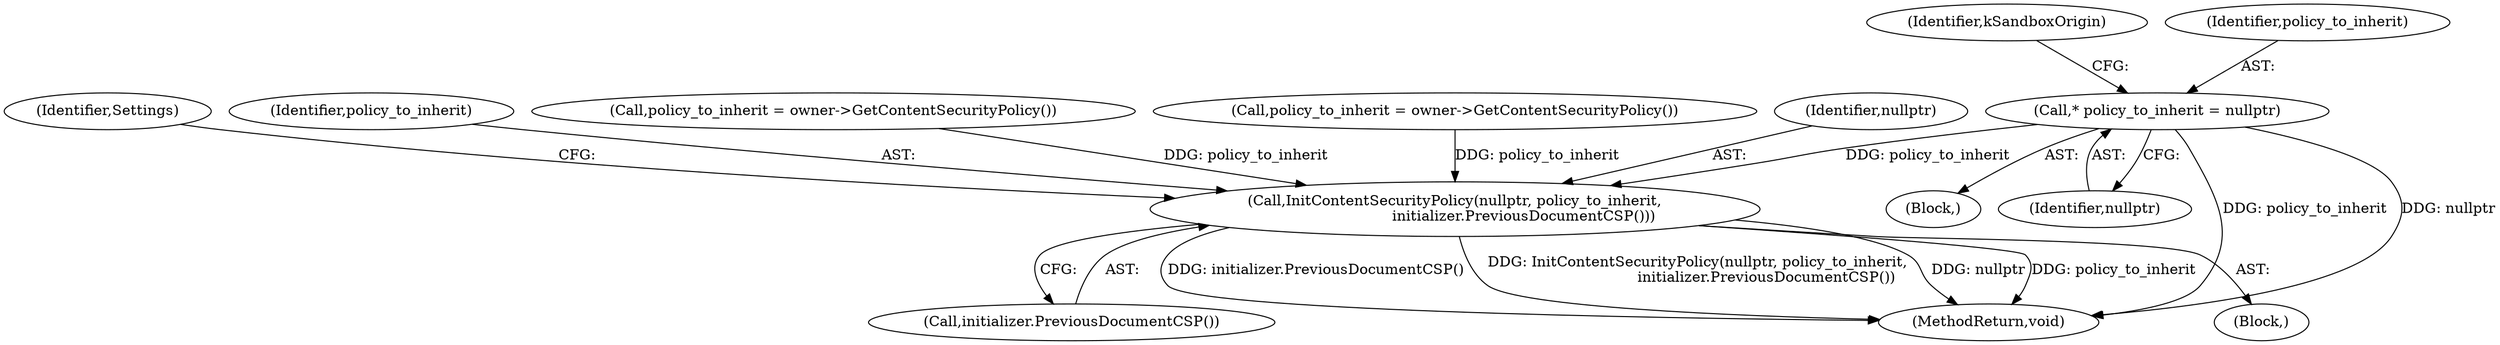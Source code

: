 digraph "1_Chrome_108147dfd1ea159fd3632ef92ccc4ab8952980c7_0@pointer" {
"1000145" [label="(Call,* policy_to_inherit = nullptr)"];
"1000228" [label="(Call,InitContentSecurityPolicy(nullptr, policy_to_inherit,\n                              initializer.PreviousDocumentCSP()))"];
"1000231" [label="(Call,initializer.PreviousDocumentCSP())"];
"1000235" [label="(Identifier,Settings)"];
"1000230" [label="(Identifier,policy_to_inherit)"];
"1000228" [label="(Call,InitContentSecurityPolicy(nullptr, policy_to_inherit,\n                              initializer.PreviousDocumentCSP()))"];
"1000266" [label="(MethodReturn,void)"];
"1000227" [label="(Block,)"];
"1000150" [label="(Identifier,kSandboxOrigin)"];
"1000147" [label="(Identifier,nullptr)"];
"1000192" [label="(Call,policy_to_inherit = owner->GetContentSecurityPolicy())"];
"1000102" [label="(Block,)"];
"1000173" [label="(Call,policy_to_inherit = owner->GetContentSecurityPolicy())"];
"1000229" [label="(Identifier,nullptr)"];
"1000145" [label="(Call,* policy_to_inherit = nullptr)"];
"1000146" [label="(Identifier,policy_to_inherit)"];
"1000145" -> "1000102"  [label="AST: "];
"1000145" -> "1000147"  [label="CFG: "];
"1000146" -> "1000145"  [label="AST: "];
"1000147" -> "1000145"  [label="AST: "];
"1000150" -> "1000145"  [label="CFG: "];
"1000145" -> "1000266"  [label="DDG: policy_to_inherit"];
"1000145" -> "1000266"  [label="DDG: nullptr"];
"1000145" -> "1000228"  [label="DDG: policy_to_inherit"];
"1000228" -> "1000227"  [label="AST: "];
"1000228" -> "1000231"  [label="CFG: "];
"1000229" -> "1000228"  [label="AST: "];
"1000230" -> "1000228"  [label="AST: "];
"1000231" -> "1000228"  [label="AST: "];
"1000235" -> "1000228"  [label="CFG: "];
"1000228" -> "1000266"  [label="DDG: initializer.PreviousDocumentCSP()"];
"1000228" -> "1000266"  [label="DDG: InitContentSecurityPolicy(nullptr, policy_to_inherit,\n                              initializer.PreviousDocumentCSP())"];
"1000228" -> "1000266"  [label="DDG: nullptr"];
"1000228" -> "1000266"  [label="DDG: policy_to_inherit"];
"1000192" -> "1000228"  [label="DDG: policy_to_inherit"];
"1000173" -> "1000228"  [label="DDG: policy_to_inherit"];
}
